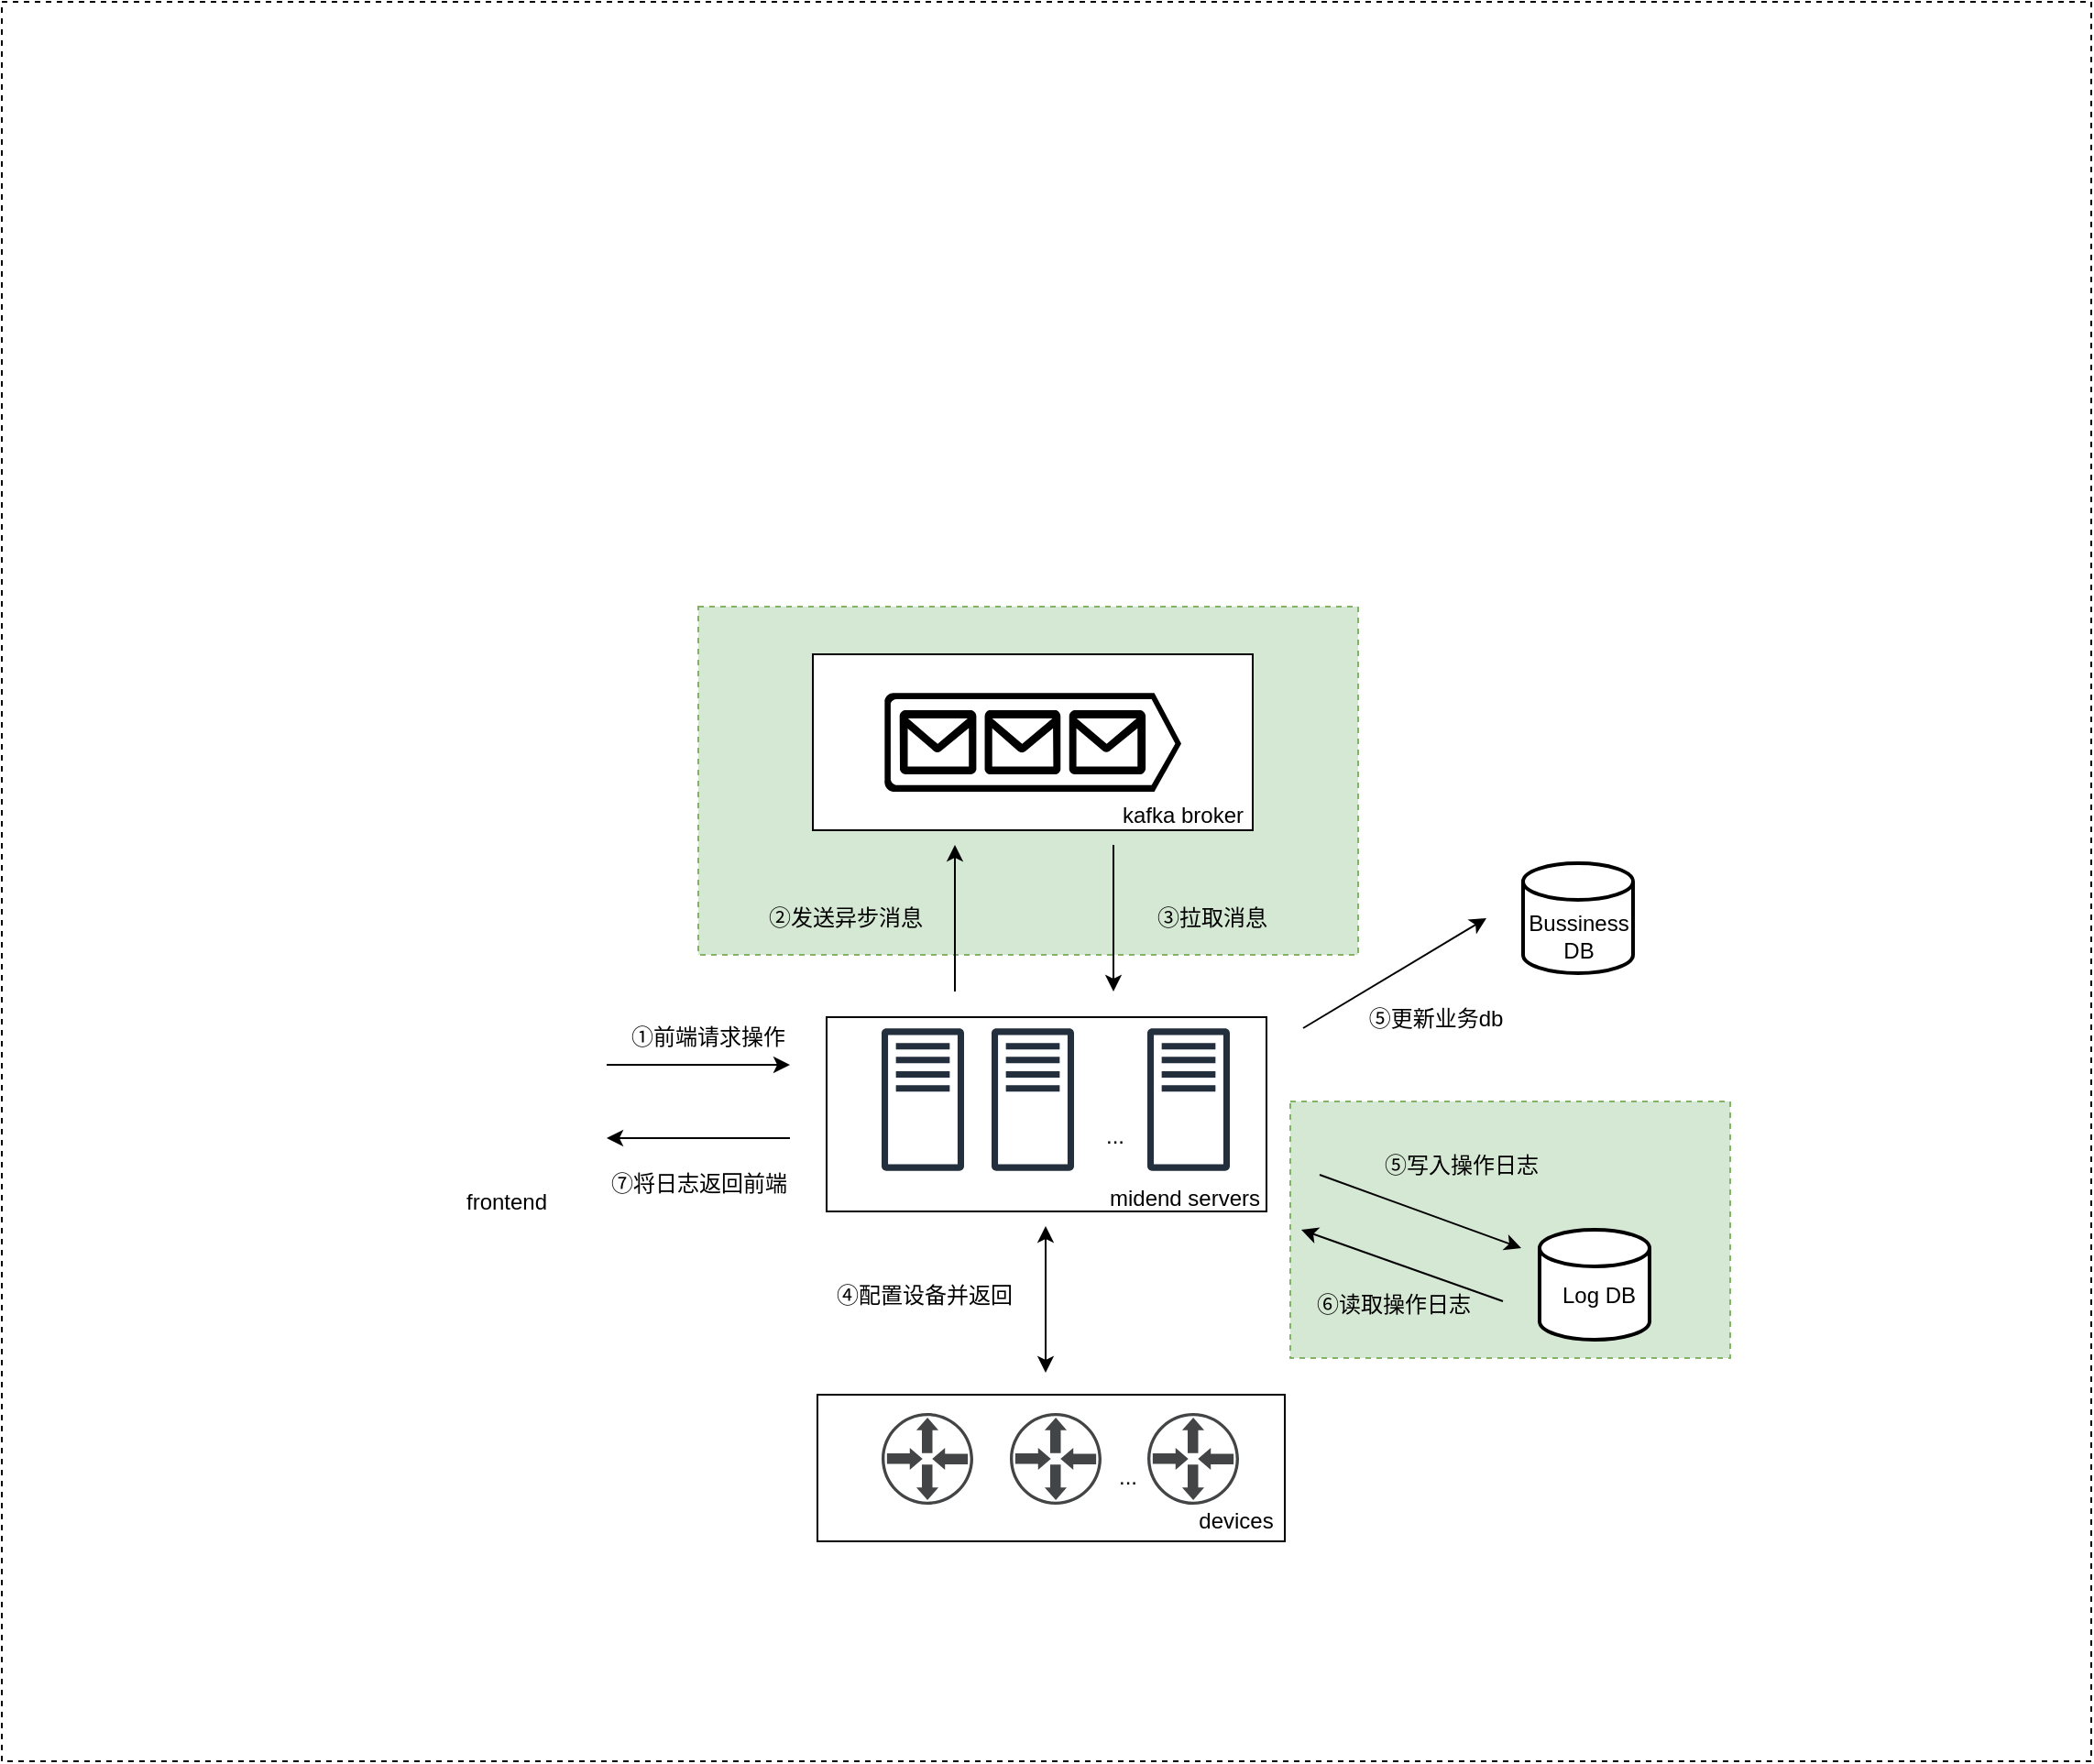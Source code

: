 <mxfile version="20.5.1" type="github">
  <diagram id="l8hXMBHkgcEJcSW0mbfh" name="Page-1">
    <mxGraphModel dx="1186" dy="1486" grid="1" gridSize="10" guides="1" tooltips="1" connect="1" arrows="1" fold="1" page="1" pageScale="1" pageWidth="1169" pageHeight="827" math="0" shadow="0">
      <root>
        <mxCell id="0" />
        <mxCell id="1" parent="0" />
        <mxCell id="jRW_jkEqM7UfKy5-Ahwi-52" value="" style="rounded=0;whiteSpace=wrap;html=1;dashed=1;" vertex="1" parent="1">
          <mxGeometry x="180" y="-270" width="1140" height="960" as="geometry" />
        </mxCell>
        <mxCell id="jRW_jkEqM7UfKy5-Ahwi-51" value="" style="rounded=0;whiteSpace=wrap;html=1;dashed=1;fillColor=#d5e8d4;strokeColor=#82b366;" vertex="1" parent="1">
          <mxGeometry x="883" y="330" width="240" height="140" as="geometry" />
        </mxCell>
        <mxCell id="jRW_jkEqM7UfKy5-Ahwi-50" value="" style="rounded=0;whiteSpace=wrap;html=1;dashed=1;fillColor=#d5e8d4;strokeColor=#82b366;" vertex="1" parent="1">
          <mxGeometry x="560" y="60" width="360" height="190" as="geometry" />
        </mxCell>
        <mxCell id="jRW_jkEqM7UfKy5-Ahwi-30" value="" style="rounded=0;whiteSpace=wrap;html=1;" vertex="1" parent="1">
          <mxGeometry x="622.5" y="86" width="240" height="96" as="geometry" />
        </mxCell>
        <mxCell id="jRW_jkEqM7UfKy5-Ahwi-29" value="" style="rounded=0;whiteSpace=wrap;html=1;" vertex="1" parent="1">
          <mxGeometry x="630" y="284" width="240" height="106" as="geometry" />
        </mxCell>
        <mxCell id="jRW_jkEqM7UfKy5-Ahwi-28" value="" style="rounded=0;whiteSpace=wrap;html=1;" vertex="1" parent="1">
          <mxGeometry x="625" y="490" width="255" height="80" as="geometry" />
        </mxCell>
        <mxCell id="jRW_jkEqM7UfKy5-Ahwi-3" value="" style="shape=image;html=1;verticalAlign=top;verticalLabelPosition=bottom;labelBackgroundColor=#ffffff;imageAspect=0;aspect=fixed;image=https://cdn4.iconfinder.com/data/icons/essential-app-1/16/computer-destop-it-website-128.png" vertex="1" parent="1">
          <mxGeometry x="410" y="284" width="90" height="90" as="geometry" />
        </mxCell>
        <mxCell id="jRW_jkEqM7UfKy5-Ahwi-4" value="" style="sketch=0;outlineConnect=0;fontColor=#232F3E;gradientColor=none;fillColor=#232F3D;strokeColor=none;dashed=0;verticalLabelPosition=bottom;verticalAlign=top;align=center;html=1;fontSize=12;fontStyle=0;aspect=fixed;pointerEvents=1;shape=mxgraph.aws4.traditional_server;" vertex="1" parent="1">
          <mxGeometry x="660" y="290" width="45" height="78" as="geometry" />
        </mxCell>
        <mxCell id="jRW_jkEqM7UfKy5-Ahwi-5" value="" style="sketch=0;pointerEvents=1;shadow=0;dashed=0;html=1;strokeColor=none;fillColor=#434445;aspect=fixed;labelPosition=center;verticalLabelPosition=bottom;verticalAlign=top;align=center;outlineConnect=0;shape=mxgraph.vvd.physical_upstream_router;" vertex="1" parent="1">
          <mxGeometry x="660" y="500" width="50" height="50" as="geometry" />
        </mxCell>
        <mxCell id="jRW_jkEqM7UfKy5-Ahwi-7" value="" style="sketch=0;pointerEvents=1;shadow=0;dashed=0;html=1;strokeColor=none;fillColor=#434445;aspect=fixed;labelPosition=center;verticalLabelPosition=bottom;verticalAlign=top;align=center;outlineConnect=0;shape=mxgraph.vvd.physical_upstream_router;" vertex="1" parent="1">
          <mxGeometry x="805" y="500" width="50" height="50" as="geometry" />
        </mxCell>
        <mxCell id="jRW_jkEqM7UfKy5-Ahwi-8" value="" style="sketch=0;pointerEvents=1;shadow=0;dashed=0;html=1;strokeColor=none;fillColor=#434445;aspect=fixed;labelPosition=center;verticalLabelPosition=bottom;verticalAlign=top;align=center;outlineConnect=0;shape=mxgraph.vvd.physical_upstream_router;" vertex="1" parent="1">
          <mxGeometry x="730" y="500" width="50" height="50" as="geometry" />
        </mxCell>
        <mxCell id="jRW_jkEqM7UfKy5-Ahwi-10" value="" style="sketch=0;outlineConnect=0;fontColor=#232F3E;gradientColor=none;fillColor=#232F3D;strokeColor=none;dashed=0;verticalLabelPosition=bottom;verticalAlign=top;align=center;html=1;fontSize=12;fontStyle=0;aspect=fixed;pointerEvents=1;shape=mxgraph.aws4.traditional_server;" vertex="1" parent="1">
          <mxGeometry x="805" y="290" width="45" height="78" as="geometry" />
        </mxCell>
        <mxCell id="jRW_jkEqM7UfKy5-Ahwi-11" value="" style="sketch=0;outlineConnect=0;fontColor=#232F3E;gradientColor=none;fillColor=#232F3D;strokeColor=none;dashed=0;verticalLabelPosition=bottom;verticalAlign=top;align=center;html=1;fontSize=12;fontStyle=0;aspect=fixed;pointerEvents=1;shape=mxgraph.aws4.traditional_server;" vertex="1" parent="1">
          <mxGeometry x="720" y="290" width="45" height="78" as="geometry" />
        </mxCell>
        <mxCell id="jRW_jkEqM7UfKy5-Ahwi-13" value="..." style="text;html=1;align=center;verticalAlign=middle;resizable=0;points=[];autosize=1;strokeColor=none;fillColor=none;" vertex="1" parent="1">
          <mxGeometry x="772" y="334" width="30" height="30" as="geometry" />
        </mxCell>
        <mxCell id="jRW_jkEqM7UfKy5-Ahwi-14" value="..." style="text;html=1;align=center;verticalAlign=middle;resizable=0;points=[];autosize=1;strokeColor=none;fillColor=none;" vertex="1" parent="1">
          <mxGeometry x="779" y="520" width="30" height="30" as="geometry" />
        </mxCell>
        <mxCell id="jRW_jkEqM7UfKy5-Ahwi-15" value="" style="strokeWidth=2;html=1;shape=mxgraph.flowchart.database;whiteSpace=wrap;" vertex="1" parent="1">
          <mxGeometry x="1010" y="200" width="60" height="60" as="geometry" />
        </mxCell>
        <mxCell id="jRW_jkEqM7UfKy5-Ahwi-16" value="" style="strokeWidth=2;html=1;shape=mxgraph.flowchart.database;whiteSpace=wrap;" vertex="1" parent="1">
          <mxGeometry x="1019" y="400" width="60" height="60" as="geometry" />
        </mxCell>
        <mxCell id="jRW_jkEqM7UfKy5-Ahwi-17" value="&lt;span style=&quot;&quot;&gt;Bussiness&lt;/span&gt;&lt;br style=&quot;&quot;&gt;&lt;span style=&quot;&quot;&gt;DB&lt;/span&gt;" style="text;html=1;align=center;verticalAlign=middle;resizable=0;points=[];autosize=1;strokeColor=none;fillColor=none;" vertex="1" parent="1">
          <mxGeometry x="1000" y="220" width="80" height="40" as="geometry" />
        </mxCell>
        <mxCell id="jRW_jkEqM7UfKy5-Ahwi-19" value="" style="verticalLabelPosition=bottom;html=1;verticalAlign=top;align=center;strokeColor=none;fillColor=#000000;shape=mxgraph.azure.queue_generic;pointerEvents=1;" vertex="1" parent="1">
          <mxGeometry x="661.5" y="107" width="162" height="54" as="geometry" />
        </mxCell>
        <mxCell id="jRW_jkEqM7UfKy5-Ahwi-20" value="" style="endArrow=classic;html=1;rounded=0;" edge="1" parent="1">
          <mxGeometry width="50" height="50" relative="1" as="geometry">
            <mxPoint x="510" y="310" as="sourcePoint" />
            <mxPoint x="610" y="310" as="targetPoint" />
            <Array as="points" />
          </mxGeometry>
        </mxCell>
        <mxCell id="jRW_jkEqM7UfKy5-Ahwi-21" value="" style="endArrow=classic;html=1;rounded=0;" edge="1" parent="1">
          <mxGeometry width="50" height="50" relative="1" as="geometry">
            <mxPoint x="890" y="290" as="sourcePoint" />
            <mxPoint x="990" y="230" as="targetPoint" />
            <Array as="points" />
          </mxGeometry>
        </mxCell>
        <mxCell id="jRW_jkEqM7UfKy5-Ahwi-22" value="" style="endArrow=classic;html=1;rounded=0;" edge="1" parent="1">
          <mxGeometry width="50" height="50" relative="1" as="geometry">
            <mxPoint x="899" y="370" as="sourcePoint" />
            <mxPoint x="1009" y="410" as="targetPoint" />
            <Array as="points" />
          </mxGeometry>
        </mxCell>
        <mxCell id="jRW_jkEqM7UfKy5-Ahwi-23" value="" style="endArrow=classic;html=1;rounded=0;" edge="1" parent="1">
          <mxGeometry width="50" height="50" relative="1" as="geometry">
            <mxPoint x="999" y="439" as="sourcePoint" />
            <mxPoint x="889" y="400" as="targetPoint" />
            <Array as="points" />
          </mxGeometry>
        </mxCell>
        <mxCell id="jRW_jkEqM7UfKy5-Ahwi-24" value="" style="endArrow=classic;html=1;rounded=0;endFill=1;startArrow=classic;startFill=1;" edge="1" parent="1">
          <mxGeometry width="50" height="50" relative="1" as="geometry">
            <mxPoint x="749.5" y="398" as="sourcePoint" />
            <mxPoint x="749.5" y="478" as="targetPoint" />
          </mxGeometry>
        </mxCell>
        <mxCell id="jRW_jkEqM7UfKy5-Ahwi-26" value="" style="endArrow=classic;html=1;rounded=0;" edge="1" parent="1">
          <mxGeometry width="50" height="50" relative="1" as="geometry">
            <mxPoint x="786.5" y="190" as="sourcePoint" />
            <mxPoint x="786.5" y="270" as="targetPoint" />
            <Array as="points" />
          </mxGeometry>
        </mxCell>
        <mxCell id="jRW_jkEqM7UfKy5-Ahwi-27" value="" style="endArrow=classic;html=1;rounded=0;" edge="1" parent="1">
          <mxGeometry width="50" height="50" relative="1" as="geometry">
            <mxPoint x="700" y="270" as="sourcePoint" />
            <mxPoint x="700" y="190" as="targetPoint" />
            <Array as="points" />
          </mxGeometry>
        </mxCell>
        <mxCell id="jRW_jkEqM7UfKy5-Ahwi-31" value="" style="endArrow=classic;html=1;rounded=0;" edge="1" parent="1">
          <mxGeometry width="50" height="50" relative="1" as="geometry">
            <mxPoint x="610" y="350" as="sourcePoint" />
            <mxPoint x="510" y="350" as="targetPoint" />
            <Array as="points" />
          </mxGeometry>
        </mxCell>
        <mxCell id="jRW_jkEqM7UfKy5-Ahwi-33" value="①前端请求操作" style="text;html=1;align=center;verticalAlign=middle;resizable=0;points=[];autosize=1;strokeColor=none;fillColor=none;" vertex="1" parent="1">
          <mxGeometry x="510" y="280" width="110" height="30" as="geometry" />
        </mxCell>
        <mxCell id="jRW_jkEqM7UfKy5-Ahwi-34" value="②发送异步消息" style="text;html=1;align=center;verticalAlign=middle;resizable=0;points=[];autosize=1;strokeColor=none;fillColor=none;" vertex="1" parent="1">
          <mxGeometry x="585" y="215" width="110" height="30" as="geometry" />
        </mxCell>
        <mxCell id="jRW_jkEqM7UfKy5-Ahwi-35" value="③拉取消息" style="text;html=1;align=center;verticalAlign=middle;resizable=0;points=[];autosize=1;strokeColor=none;fillColor=none;" vertex="1" parent="1">
          <mxGeometry x="800" y="215" width="80" height="30" as="geometry" />
        </mxCell>
        <mxCell id="jRW_jkEqM7UfKy5-Ahwi-36" value="kafka broker" style="text;html=1;align=center;verticalAlign=middle;resizable=0;points=[];autosize=1;strokeColor=none;fillColor=none;" vertex="1" parent="1">
          <mxGeometry x="779" y="159" width="90" height="30" as="geometry" />
        </mxCell>
        <mxCell id="jRW_jkEqM7UfKy5-Ahwi-37" value="midend servers" style="text;html=1;align=center;verticalAlign=middle;resizable=0;points=[];autosize=1;strokeColor=none;fillColor=none;" vertex="1" parent="1">
          <mxGeometry x="770" y="368" width="110" height="30" as="geometry" />
        </mxCell>
        <mxCell id="jRW_jkEqM7UfKy5-Ahwi-38" value="&lt;span style=&quot;&quot;&gt;Log DB&lt;/span&gt;" style="text;html=1;align=center;verticalAlign=middle;resizable=0;points=[];autosize=1;strokeColor=none;fillColor=none;" vertex="1" parent="1">
          <mxGeometry x="1021" y="421" width="60" height="30" as="geometry" />
        </mxCell>
        <mxCell id="jRW_jkEqM7UfKy5-Ahwi-39" value="devices" style="text;html=1;align=center;verticalAlign=middle;resizable=0;points=[];autosize=1;strokeColor=none;fillColor=none;" vertex="1" parent="1">
          <mxGeometry x="823" y="544" width="60" height="30" as="geometry" />
        </mxCell>
        <mxCell id="jRW_jkEqM7UfKy5-Ahwi-40" value="frontend" style="text;html=1;align=center;verticalAlign=middle;resizable=0;points=[];autosize=1;strokeColor=none;fillColor=none;" vertex="1" parent="1">
          <mxGeometry x="420" y="370" width="70" height="30" as="geometry" />
        </mxCell>
        <mxCell id="jRW_jkEqM7UfKy5-Ahwi-41" value="④配置设备并返回" style="text;html=1;align=center;verticalAlign=middle;resizable=0;points=[];autosize=1;strokeColor=none;fillColor=none;" vertex="1" parent="1">
          <mxGeometry x="622.5" y="421" width="120" height="30" as="geometry" />
        </mxCell>
        <mxCell id="jRW_jkEqM7UfKy5-Ahwi-45" value="⑤更新业务db" style="text;html=1;align=center;verticalAlign=middle;resizable=0;points=[];autosize=1;strokeColor=none;fillColor=none;" vertex="1" parent="1">
          <mxGeometry x="912" y="270" width="100" height="30" as="geometry" />
        </mxCell>
        <mxCell id="jRW_jkEqM7UfKy5-Ahwi-46" value="⑤写入操作日志" style="text;html=1;align=center;verticalAlign=middle;resizable=0;points=[];autosize=1;strokeColor=none;fillColor=none;" vertex="1" parent="1">
          <mxGeometry x="921" y="350" width="110" height="30" as="geometry" />
        </mxCell>
        <mxCell id="jRW_jkEqM7UfKy5-Ahwi-48" value="⑥读取操作日志" style="text;html=1;align=center;verticalAlign=middle;resizable=0;points=[];autosize=1;strokeColor=none;fillColor=none;" vertex="1" parent="1">
          <mxGeometry x="883.5" y="426" width="110" height="30" as="geometry" />
        </mxCell>
        <mxCell id="jRW_jkEqM7UfKy5-Ahwi-49" value="⑦将日志返回前端" style="text;html=1;align=center;verticalAlign=middle;resizable=0;points=[];autosize=1;strokeColor=none;fillColor=none;" vertex="1" parent="1">
          <mxGeometry x="500" y="360" width="120" height="30" as="geometry" />
        </mxCell>
      </root>
    </mxGraphModel>
  </diagram>
</mxfile>
